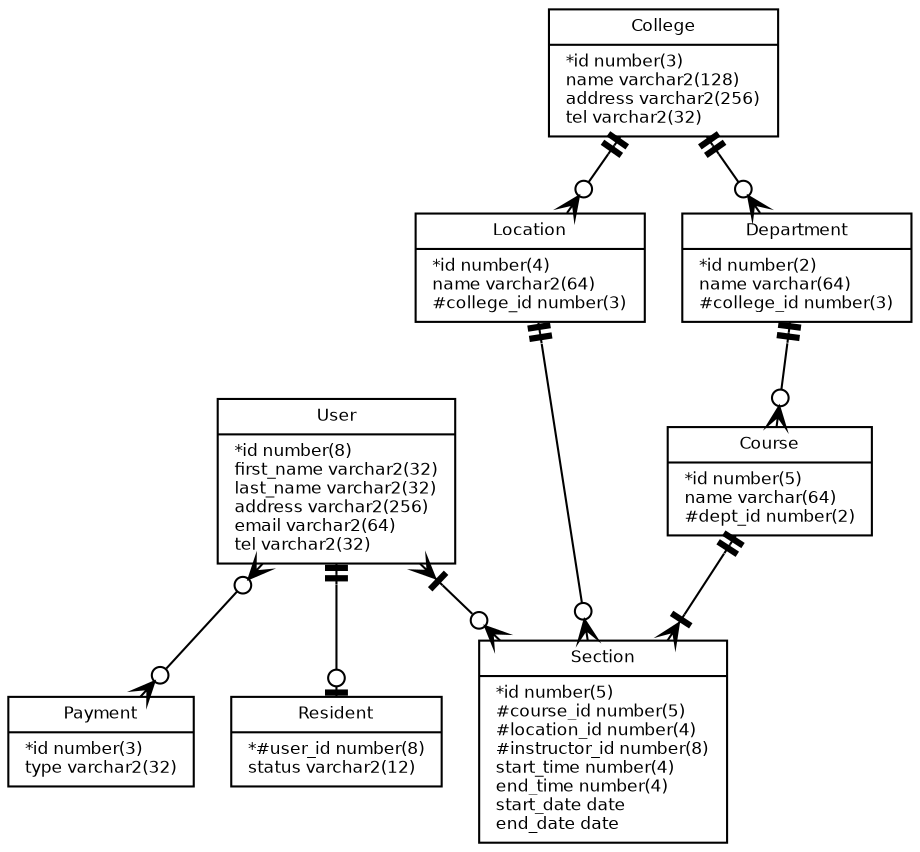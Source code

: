 digraph assignment6 {
   node [
      fontname="Bitstream Vera Sans"
      fontsize=8
      shape=record
   ]

   edge [
      dir=both
      arrowtail=teetee
      arrowhead=teetee
   ]

	User [
		label="{User|*id number(8)\lfirst_name varchar2(32)\llast_name varchar2(32)\laddress varchar2(256)\lemail varchar2(64)\ltel varchar2(32)\l}"
	]

   Payment [
      label="{Payment|*id number(3)\ltype varchar2(32)\l}"
   ]

   Resident [
      label="{Resident|*#user_id number(8)\lstatus varchar2(12)\l}"
   ]

   College [
      label="{College|*id number(3)\lname varchar2(128)\laddress varchar2(256)\ltel varchar2(32)\l}"
   ]

   Location [
      label="{Location|*id number(4)\lname varchar2(64)\l#college_id number(3)}"
   ]

   Department [
      label="{Department|*id number(2)\lname varchar(64)\l#college_id number(3)\l}"
   ]

   Course [
      label="{Course|*id number(5)\lname varchar(64)\l#dept_id number(2)\l}"
   ]

   Section [
      label="{Section|*id number(5)\l#course_id number(5)\l#location_id number(4)\l#instructor_id number(8)\lstart_time number(4)\lend_time number(4)\lstart_date date\lend_date date\l}"
   ]

   User -> Resident [arrowhead=teeodot]
   College -> Location [arrowhead=crowodot]
   College -> Department [arrowhead=crowodot]
   Department -> Course [arrowhead=crowodot]
   Course -> Section [arrowhead=crowtee]
   Location -> Section [arrowhead=crowodot]
   User -> Section [arrowtail=crowtee arrowhead=crowodot]

   // maybe?
   User -> Payment [arrowtail=crowodot arrowhead=crowodot]
}
